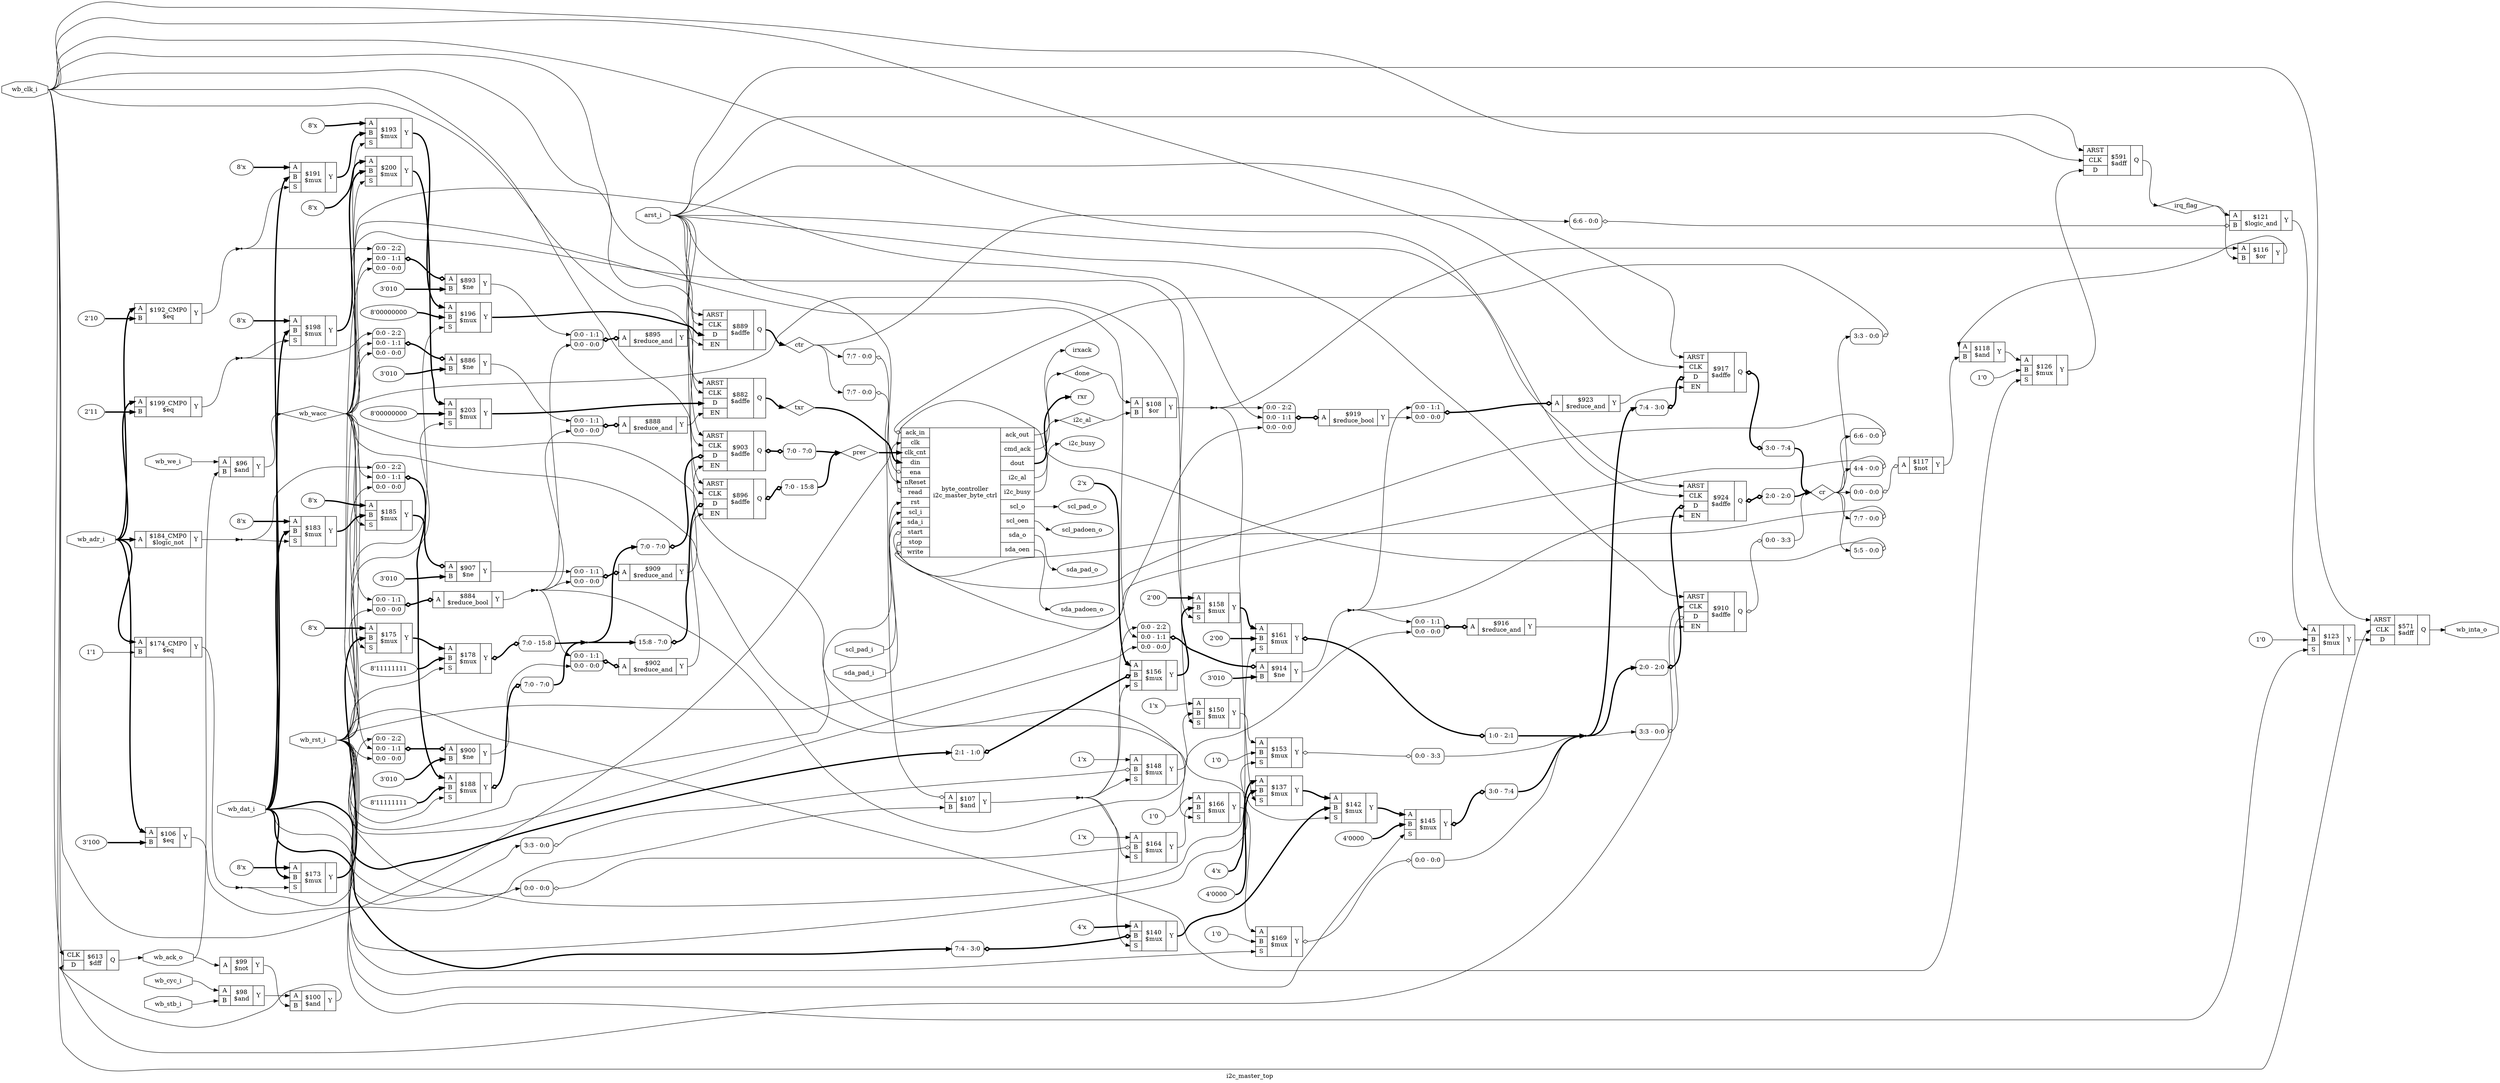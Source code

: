 digraph "i2c_master_top" {
label="i2c_master_top";
rankdir="LR";
remincross=true;
n51 [ shape=octagon, label="arst_i", color="black", fontcolor="black"];
n52 [ shape=diamond, label="cr", color="black", fontcolor="black"];
n53 [ shape=diamond, label="ctr", color="black", fontcolor="black"];
n54 [ shape=diamond, label="done", color="black", fontcolor="black"];
n55 [ shape=diamond, label="i2c_al", color="black", fontcolor="black"];
n56 [ shape=diamond, label="irq_flag", color="black", fontcolor="black"];
n57 [ shape=diamond, label="prer", color="black", fontcolor="black"];
n58 [ shape=octagon, label="scl_pad_i", color="black", fontcolor="black"];
n59 [ shape=octagon, label="sda_pad_i", color="black", fontcolor="black"];
n60 [ shape=diamond, label="txr", color="black", fontcolor="black"];
n61 [ shape=octagon, label="wb_ack_o", color="black", fontcolor="black"];
n62 [ shape=octagon, label="wb_adr_i", color="black", fontcolor="black"];
n63 [ shape=octagon, label="wb_clk_i", color="black", fontcolor="black"];
n64 [ shape=octagon, label="wb_cyc_i", color="black", fontcolor="black"];
n65 [ shape=octagon, label="wb_dat_i", color="black", fontcolor="black"];
n66 [ shape=octagon, label="wb_inta_o", color="black", fontcolor="black"];
n67 [ shape=octagon, label="wb_rst_i", color="black", fontcolor="black"];
n68 [ shape=octagon, label="wb_stb_i", color="black", fontcolor="black"];
n69 [ shape=diamond, label="wb_wacc", color="black", fontcolor="black"];
n70 [ shape=octagon, label="wb_we_i", color="black", fontcolor="black"];
c74 [ shape=record, label="{{<p71> A|<p72> B}|$96\n$and|{<p73> Y}}",  ];
c75 [ shape=record, label="{{<p71> A|<p72> B}|$100\n$and|{<p73> Y}}",  ];
c76 [ shape=record, label="{{<p71> A|<p72> B}|$98\n$and|{<p73> Y}}",  ];
c77 [ shape=record, label="{{<p71> A|<p72> B}|$107\n$and|{<p73> Y}}",  ];
x0 [ shape=record, style=rounded, label="<s0> 7:7 - 0:0 ", color="black", fontcolor="black" ];
x0:e -> c77:p71:w [arrowhead=odiamond, arrowtail=odiamond, dir=both, color="black", fontcolor="black", label=""];
c78 [ shape=record, label="{{<p71> A|<p72> B}|$118\n$and|{<p73> Y}}",  ];
c84 [ shape=record, label="{{<p79> ARST|<p80> CLK|<p81> D|<p82> EN}|$882\n$adffe|{<p83> Q}}",  ];
c85 [ shape=record, label="{{<p79> ARST|<p80> CLK|<p81> D|<p82> EN}|$889\n$adffe|{<p83> Q}}",  ];
c86 [ shape=record, label="{{<p79> ARST|<p80> CLK|<p81> D|<p82> EN}|$896\n$adffe|{<p83> Q}}",  ];
x1 [ shape=record, style=rounded, label="<s0> 15:8 - 7:0 ", color="black", fontcolor="black" ];
x1:e -> c86:p81:w [arrowhead=odiamond, arrowtail=odiamond, dir=both, color="black", fontcolor="black", style="setlinewidth(3)", label=""];
x2 [ shape=record, style=rounded, label="<s0> 7:0 - 15:8 ", color="black", fontcolor="black" ];
c86:p83:e -> x2:w [arrowhead=odiamond, arrowtail=odiamond, dir=both, color="black", fontcolor="black", style="setlinewidth(3)", label=""];
c87 [ shape=record, label="{{<p79> ARST|<p80> CLK|<p81> D|<p82> EN}|$903\n$adffe|{<p83> Q}}",  ];
x3 [ shape=record, style=rounded, label="<s0> 7:0 - 7:0 ", color="black", fontcolor="black" ];
x3:e -> c87:p81:w [arrowhead=odiamond, arrowtail=odiamond, dir=both, color="black", fontcolor="black", style="setlinewidth(3)", label=""];
x4 [ shape=record, style=rounded, label="<s0> 7:0 - 7:0 ", color="black", fontcolor="black" ];
c87:p83:e -> x4:w [arrowhead=odiamond, arrowtail=odiamond, dir=both, color="black", fontcolor="black", style="setlinewidth(3)", label=""];
c88 [ shape=record, label="{{<p79> ARST|<p80> CLK|<p81> D|<p82> EN}|$910\n$adffe|{<p83> Q}}",  ];
x5 [ shape=record, style=rounded, label="<s0> 3:3 - 0:0 ", color="black", fontcolor="black" ];
x5:e -> c88:p81:w [arrowhead=odiamond, arrowtail=odiamond, dir=both, color="black", fontcolor="black", label=""];
x6 [ shape=record, style=rounded, label="<s0> 0:0 - 3:3 ", color="black", fontcolor="black" ];
c88:p83:e -> x6:w [arrowhead=odiamond, arrowtail=odiamond, dir=both, color="black", fontcolor="black", label=""];
c89 [ shape=record, label="{{<p79> ARST|<p80> CLK|<p81> D|<p82> EN}|$917\n$adffe|{<p83> Q}}",  ];
x7 [ shape=record, style=rounded, label="<s0> 7:4 - 3:0 ", color="black", fontcolor="black" ];
x7:e -> c89:p81:w [arrowhead=odiamond, arrowtail=odiamond, dir=both, color="black", fontcolor="black", style="setlinewidth(3)", label=""];
x8 [ shape=record, style=rounded, label="<s0> 3:0 - 7:4 ", color="black", fontcolor="black" ];
c89:p83:e -> x8:w [arrowhead=odiamond, arrowtail=odiamond, dir=both, color="black", fontcolor="black", style="setlinewidth(3)", label=""];
c90 [ shape=record, label="{{<p79> ARST|<p80> CLK|<p81> D|<p82> EN}|$924\n$adffe|{<p83> Q}}",  ];
x9 [ shape=record, style=rounded, label="<s0> 2:0 - 2:0 ", color="black", fontcolor="black" ];
x9:e -> c90:p81:w [arrowhead=odiamond, arrowtail=odiamond, dir=both, color="black", fontcolor="black", style="setlinewidth(3)", label=""];
x10 [ shape=record, style=rounded, label="<s0> 2:0 - 2:0 ", color="black", fontcolor="black" ];
c90:p83:e -> x10:w [arrowhead=odiamond, arrowtail=odiamond, dir=both, color="black", fontcolor="black", style="setlinewidth(3)", label=""];
c91 [ shape=record, label="{{<p71> A}|$884\n$reduce_bool|{<p73> Y}}",  ];
x11 [ shape=record, style=rounded, label="<s1> 0:0 - 1:1 |<s0> 0:0 - 0:0 ", color="black", fontcolor="black" ];
x11:e -> c91:p71:w [arrowhead=odiamond, arrowtail=odiamond, dir=both, color="black", fontcolor="black", style="setlinewidth(3)", label=""];
v13 [ label="3'010" ];
c92 [ shape=record, label="{{<p71> A|<p72> B}|$886\n$ne|{<p73> Y}}",  ];
x12 [ shape=record, style=rounded, label="<s2> 0:0 - 2:2 |<s1> 0:0 - 1:1 |<s0> 0:0 - 0:0 ", color="black", fontcolor="black" ];
x12:e -> c92:p71:w [arrowhead=odiamond, arrowtail=odiamond, dir=both, color="black", fontcolor="black", style="setlinewidth(3)", label=""];
v15 [ label="3'010" ];
c93 [ shape=record, label="{{<p71> A|<p72> B}|$893\n$ne|{<p73> Y}}",  ];
x14 [ shape=record, style=rounded, label="<s2> 0:0 - 2:2 |<s1> 0:0 - 1:1 |<s0> 0:0 - 0:0 ", color="black", fontcolor="black" ];
x14:e -> c93:p71:w [arrowhead=odiamond, arrowtail=odiamond, dir=both, color="black", fontcolor="black", style="setlinewidth(3)", label=""];
v17 [ label="3'010" ];
c94 [ shape=record, label="{{<p71> A|<p72> B}|$900\n$ne|{<p73> Y}}",  ];
x16 [ shape=record, style=rounded, label="<s2> 0:0 - 2:2 |<s1> 0:0 - 1:1 |<s0> 0:0 - 0:0 ", color="black", fontcolor="black" ];
x16:e -> c94:p71:w [arrowhead=odiamond, arrowtail=odiamond, dir=both, color="black", fontcolor="black", style="setlinewidth(3)", label=""];
v19 [ label="3'010" ];
c95 [ shape=record, label="{{<p71> A|<p72> B}|$907\n$ne|{<p73> Y}}",  ];
x18 [ shape=record, style=rounded, label="<s2> 0:0 - 2:2 |<s1> 0:0 - 1:1 |<s0> 0:0 - 0:0 ", color="black", fontcolor="black" ];
x18:e -> c95:p71:w [arrowhead=odiamond, arrowtail=odiamond, dir=both, color="black", fontcolor="black", style="setlinewidth(3)", label=""];
v21 [ label="3'010" ];
c96 [ shape=record, label="{{<p71> A|<p72> B}|$914\n$ne|{<p73> Y}}",  ];
x20 [ shape=record, style=rounded, label="<s2> 0:0 - 2:2 |<s1> 0:0 - 1:1 |<s0> 0:0 - 0:0 ", color="black", fontcolor="black" ];
x20:e -> c96:p71:w [arrowhead=odiamond, arrowtail=odiamond, dir=both, color="black", fontcolor="black", style="setlinewidth(3)", label=""];
c97 [ shape=record, label="{{<p71> A}|$919\n$reduce_bool|{<p73> Y}}",  ];
x22 [ shape=record, style=rounded, label="<s2> 0:0 - 2:2 |<s1> 0:0 - 1:1 |<s0> 0:0 - 0:0 ", color="black", fontcolor="black" ];
x22:e -> c97:p71:w [arrowhead=odiamond, arrowtail=odiamond, dir=both, color="black", fontcolor="black", style="setlinewidth(3)", label=""];
c98 [ shape=record, label="{{<p71> A}|$888\n$reduce_and|{<p73> Y}}",  ];
x23 [ shape=record, style=rounded, label="<s1> 0:0 - 1:1 |<s0> 0:0 - 0:0 ", color="black", fontcolor="black" ];
x23:e -> c98:p71:w [arrowhead=odiamond, arrowtail=odiamond, dir=both, color="black", fontcolor="black", style="setlinewidth(3)", label=""];
c99 [ shape=record, label="{{<p71> A}|$895\n$reduce_and|{<p73> Y}}",  ];
x24 [ shape=record, style=rounded, label="<s1> 0:0 - 1:1 |<s0> 0:0 - 0:0 ", color="black", fontcolor="black" ];
x24:e -> c99:p71:w [arrowhead=odiamond, arrowtail=odiamond, dir=both, color="black", fontcolor="black", style="setlinewidth(3)", label=""];
c100 [ shape=record, label="{{<p71> A}|$902\n$reduce_and|{<p73> Y}}",  ];
x25 [ shape=record, style=rounded, label="<s1> 0:0 - 1:1 |<s0> 0:0 - 0:0 ", color="black", fontcolor="black" ];
x25:e -> c100:p71:w [arrowhead=odiamond, arrowtail=odiamond, dir=both, color="black", fontcolor="black", style="setlinewidth(3)", label=""];
c101 [ shape=record, label="{{<p71> A}|$909\n$reduce_and|{<p73> Y}}",  ];
x26 [ shape=record, style=rounded, label="<s1> 0:0 - 1:1 |<s0> 0:0 - 0:0 ", color="black", fontcolor="black" ];
x26:e -> c101:p71:w [arrowhead=odiamond, arrowtail=odiamond, dir=both, color="black", fontcolor="black", style="setlinewidth(3)", label=""];
c102 [ shape=record, label="{{<p71> A}|$916\n$reduce_and|{<p73> Y}}",  ];
x27 [ shape=record, style=rounded, label="<s1> 0:0 - 1:1 |<s0> 0:0 - 0:0 ", color="black", fontcolor="black" ];
x27:e -> c102:p71:w [arrowhead=odiamond, arrowtail=odiamond, dir=both, color="black", fontcolor="black", style="setlinewidth(3)", label=""];
c103 [ shape=record, label="{{<p71> A}|$923\n$reduce_and|{<p73> Y}}",  ];
x28 [ shape=record, style=rounded, label="<s1> 0:0 - 1:1 |<s0> 0:0 - 0:0 ", color="black", fontcolor="black" ];
x28:e -> c103:p71:w [arrowhead=odiamond, arrowtail=odiamond, dir=both, color="black", fontcolor="black", style="setlinewidth(3)", label=""];
v29 [ label="3'100" ];
c104 [ shape=record, label="{{<p71> A|<p72> B}|$106\n$eq|{<p73> Y}}",  ];
c105 [ shape=record, label="{{<p71> A|<p72> B}|$121\n$logic_and|{<p73> Y}}",  ];
x30 [ shape=record, style=rounded, label="<s0> 6:6 - 0:0 ", color="black", fontcolor="black" ];
x30:e -> c105:p72:w [arrowhead=odiamond, arrowtail=odiamond, dir=both, color="black", fontcolor="black", label=""];
c106 [ shape=record, label="{{<p71> A}|$99\n$not|{<p73> Y}}",  ];
c107 [ shape=record, label="{{<p71> A}|$117\n$not|{<p73> Y}}",  ];
x31 [ shape=record, style=rounded, label="<s0> 0:0 - 0:0 ", color="black", fontcolor="black" ];
x31:e -> c107:p71:w [arrowhead=odiamond, arrowtail=odiamond, dir=both, color="black", fontcolor="black", label=""];
c108 [ shape=record, label="{{<p71> A|<p72> B}|$108\n$or|{<p73> Y}}",  ];
c109 [ shape=record, label="{{<p71> A|<p72> B}|$116\n$or|{<p73> Y}}",  ];
c110 [ shape=record, label="{{<p79> ARST|<p80> CLK|<p81> D}|$571\n$adff|{<p83> Q}}",  ];
c111 [ shape=record, label="{{<p79> ARST|<p80> CLK|<p81> D}|$591\n$adff|{<p83> Q}}",  ];
c112 [ shape=record, label="{{<p80> CLK|<p81> D}|$613\n$dff|{<p83> Q}}",  ];
v32 [ label="1'0" ];
c114 [ shape=record, label="{{<p71> A|<p72> B|<p113> S}|$123\n$mux|{<p73> Y}}",  ];
v33 [ label="1'0" ];
c115 [ shape=record, label="{{<p71> A|<p72> B|<p113> S}|$126\n$mux|{<p73> Y}}",  ];
v34 [ label="4'x" ];
v35 [ label="4'0000" ];
c116 [ shape=record, label="{{<p71> A|<p72> B|<p113> S}|$137\n$mux|{<p73> Y}}",  ];
v36 [ label="4'x" ];
c117 [ shape=record, label="{{<p71> A|<p72> B|<p113> S}|$140\n$mux|{<p73> Y}}",  ];
x37 [ shape=record, style=rounded, label="<s0> 7:4 - 3:0 ", color="black", fontcolor="black" ];
x37:e -> c117:p72:w [arrowhead=odiamond, arrowtail=odiamond, dir=both, color="black", fontcolor="black", style="setlinewidth(3)", label=""];
c118 [ shape=record, label="{{<p71> A|<p72> B|<p113> S}|$142\n$mux|{<p73> Y}}",  ];
v38 [ label="4'0000" ];
c119 [ shape=record, label="{{<p71> A|<p72> B|<p113> S}|$145\n$mux|{<p73> Y}}",  ];
x39 [ shape=record, style=rounded, label="<s0> 3:0 - 7:4 ", color="black", fontcolor="black" ];
c119:p73:e -> x39:w [arrowhead=odiamond, arrowtail=odiamond, dir=both, color="black", fontcolor="black", style="setlinewidth(3)", label=""];
v40 [ label="1'x" ];
c120 [ shape=record, label="{{<p71> A|<p72> B|<p113> S}|$148\n$mux|{<p73> Y}}",  ];
x41 [ shape=record, style=rounded, label="<s0> 3:3 - 0:0 ", color="black", fontcolor="black" ];
x41:e -> c120:p72:w [arrowhead=odiamond, arrowtail=odiamond, dir=both, color="black", fontcolor="black", label=""];
v42 [ label="1'x" ];
c121 [ shape=record, label="{{<p71> A|<p72> B|<p113> S}|$150\n$mux|{<p73> Y}}",  ];
v43 [ label="1'0" ];
c122 [ shape=record, label="{{<p71> A|<p72> B|<p113> S}|$153\n$mux|{<p73> Y}}",  ];
x44 [ shape=record, style=rounded, label="<s0> 0:0 - 3:3 ", color="black", fontcolor="black" ];
c122:p73:e -> x44:w [arrowhead=odiamond, arrowtail=odiamond, dir=both, color="black", fontcolor="black", label=""];
v45 [ label="2'x" ];
c123 [ shape=record, label="{{<p71> A|<p72> B|<p113> S}|$156\n$mux|{<p73> Y}}",  ];
x46 [ shape=record, style=rounded, label="<s0> 2:1 - 1:0 ", color="black", fontcolor="black" ];
x46:e -> c123:p72:w [arrowhead=odiamond, arrowtail=odiamond, dir=both, color="black", fontcolor="black", style="setlinewidth(3)", label=""];
v47 [ label="2'00" ];
c124 [ shape=record, label="{{<p71> A|<p72> B|<p113> S}|$158\n$mux|{<p73> Y}}",  ];
v48 [ label="2'00" ];
c125 [ shape=record, label="{{<p71> A|<p72> B|<p113> S}|$161\n$mux|{<p73> Y}}",  ];
x49 [ shape=record, style=rounded, label="<s0> 1:0 - 2:1 ", color="black", fontcolor="black" ];
c125:p73:e -> x49:w [arrowhead=odiamond, arrowtail=odiamond, dir=both, color="black", fontcolor="black", style="setlinewidth(3)", label=""];
v50 [ label="1'x" ];
c126 [ shape=record, label="{{<p71> A|<p72> B|<p113> S}|$164\n$mux|{<p73> Y}}",  ];
x51 [ shape=record, style=rounded, label="<s0> 0:0 - 0:0 ", color="black", fontcolor="black" ];
x51:e -> c126:p72:w [arrowhead=odiamond, arrowtail=odiamond, dir=both, color="black", fontcolor="black", label=""];
v52 [ label="1'0" ];
c127 [ shape=record, label="{{<p71> A|<p72> B|<p113> S}|$166\n$mux|{<p73> Y}}",  ];
v53 [ label="1'0" ];
c128 [ shape=record, label="{{<p71> A|<p72> B|<p113> S}|$169\n$mux|{<p73> Y}}",  ];
x54 [ shape=record, style=rounded, label="<s0> 0:0 - 0:0 ", color="black", fontcolor="black" ];
c128:p73:e -> x54:w [arrowhead=odiamond, arrowtail=odiamond, dir=both, color="black", fontcolor="black", label=""];
v55 [ label="8'x" ];
c129 [ shape=record, label="{{<p71> A|<p72> B|<p113> S}|$173\n$mux|{<p73> Y}}",  ];
v56 [ label="1'1" ];
c130 [ shape=record, label="{{<p71> A|<p72> B}|$174_CMP0\n$eq|{<p73> Y}}",  ];
v57 [ label="8'x" ];
c131 [ shape=record, label="{{<p71> A|<p72> B|<p113> S}|$175\n$mux|{<p73> Y}}",  ];
v58 [ label="8'11111111" ];
c132 [ shape=record, label="{{<p71> A|<p72> B|<p113> S}|$178\n$mux|{<p73> Y}}",  ];
x59 [ shape=record, style=rounded, label="<s0> 7:0 - 15:8 ", color="black", fontcolor="black" ];
c132:p73:e -> x59:w [arrowhead=odiamond, arrowtail=odiamond, dir=both, color="black", fontcolor="black", style="setlinewidth(3)", label=""];
v60 [ label="8'x" ];
c133 [ shape=record, label="{{<p71> A|<p72> B|<p113> S}|$183\n$mux|{<p73> Y}}",  ];
c134 [ shape=record, label="{{<p71> A}|$184_CMP0\n$logic_not|{<p73> Y}}",  ];
v61 [ label="8'x" ];
c135 [ shape=record, label="{{<p71> A|<p72> B|<p113> S}|$185\n$mux|{<p73> Y}}",  ];
v62 [ label="8'11111111" ];
c136 [ shape=record, label="{{<p71> A|<p72> B|<p113> S}|$188\n$mux|{<p73> Y}}",  ];
x63 [ shape=record, style=rounded, label="<s0> 7:0 - 7:0 ", color="black", fontcolor="black" ];
c136:p73:e -> x63:w [arrowhead=odiamond, arrowtail=odiamond, dir=both, color="black", fontcolor="black", style="setlinewidth(3)", label=""];
v64 [ label="8'x" ];
c137 [ shape=record, label="{{<p71> A|<p72> B|<p113> S}|$191\n$mux|{<p73> Y}}",  ];
v65 [ label="2'10" ];
c138 [ shape=record, label="{{<p71> A|<p72> B}|$192_CMP0\n$eq|{<p73> Y}}",  ];
v66 [ label="8'x" ];
c139 [ shape=record, label="{{<p71> A|<p72> B|<p113> S}|$193\n$mux|{<p73> Y}}",  ];
v67 [ label="8'00000000" ];
c140 [ shape=record, label="{{<p71> A|<p72> B|<p113> S}|$196\n$mux|{<p73> Y}}",  ];
v68 [ label="8'x" ];
c141 [ shape=record, label="{{<p71> A|<p72> B|<p113> S}|$198\n$mux|{<p73> Y}}",  ];
v69 [ label="2'11" ];
c142 [ shape=record, label="{{<p71> A|<p72> B}|$199_CMP0\n$eq|{<p73> Y}}",  ];
v70 [ label="8'x" ];
c143 [ shape=record, label="{{<p71> A|<p72> B|<p113> S}|$200\n$mux|{<p73> Y}}",  ];
v71 [ label="8'00000000" ];
c144 [ shape=record, label="{{<p71> A|<p72> B|<p113> S}|$203\n$mux|{<p73> Y}}",  ];
v73 [ label="irxack" ];
v74 [ label="rxr" ];
v76 [ label="i2c_busy" ];
v78 [ label="scl_pad_o" ];
v79 [ label="scl_padoen_o" ];
v80 [ label="sda_pad_o" ];
v81 [ label="sda_padoen_o" ];
c166 [ shape=record, label="{{<p145> ack_in|<p146> clk|<p147> clk_cnt|<p148> din|<p149> ena|<p150> nReset|<p151> read|<p152> rst|<p153> scl_i|<p154> sda_i|<p155> start|<p156> stop|<p157> write}|byte_controller\ni2c_master_byte_ctrl|{<p158> ack_out|<p159> cmd_ack|<p160> dout|<p55> i2c_al|<p161> i2c_busy|<p162> scl_o|<p163> scl_oen|<p164> sda_o|<p165> sda_oen}}",  ];
x72 [ shape=record, style=rounded, label="<s0> 3:3 - 0:0 ", color="black", fontcolor="black" ];
x72:e -> c166:p145:w [arrowhead=odiamond, arrowtail=odiamond, dir=both, color="black", fontcolor="black", label=""];
x75 [ shape=record, style=rounded, label="<s0> 7:7 - 0:0 ", color="black", fontcolor="black" ];
x75:e -> c166:p149:w [arrowhead=odiamond, arrowtail=odiamond, dir=both, color="black", fontcolor="black", label=""];
x77 [ shape=record, style=rounded, label="<s0> 5:5 - 0:0 ", color="black", fontcolor="black" ];
x77:e -> c166:p151:w [arrowhead=odiamond, arrowtail=odiamond, dir=both, color="black", fontcolor="black", label=""];
x82 [ shape=record, style=rounded, label="<s0> 7:7 - 0:0 ", color="black", fontcolor="black" ];
x82:e -> c166:p155:w [arrowhead=odiamond, arrowtail=odiamond, dir=both, color="black", fontcolor="black", label=""];
x83 [ shape=record, style=rounded, label="<s0> 6:6 - 0:0 ", color="black", fontcolor="black" ];
x83:e -> c166:p156:w [arrowhead=odiamond, arrowtail=odiamond, dir=both, color="black", fontcolor="black", label=""];
x84 [ shape=record, style=rounded, label="<s0> 4:4 - 0:0 ", color="black", fontcolor="black" ];
x84:e -> c166:p157:w [arrowhead=odiamond, arrowtail=odiamond, dir=both, color="black", fontcolor="black", label=""];
n1 [ shape=point ];
x39:s0:e -> n1:w [color="black", fontcolor="black", style="setlinewidth(3)", label=""];
x44:s0:e -> n1:w [color="black", fontcolor="black", label=""];
x49:s0:e -> n1:w [color="black", fontcolor="black", style="setlinewidth(3)", label=""];
x54:s0:e -> n1:w [color="black", fontcolor="black", label=""];
n1:e -> x5:s0:w [color="black", fontcolor="black", label=""];
n1:e -> x7:s0:w [color="black", fontcolor="black", style="setlinewidth(3)", label=""];
n1:e -> x9:s0:w [color="black", fontcolor="black", style="setlinewidth(3)", label=""];
c78:p73:e -> c115:p71:w [color="black", fontcolor="black", label=""];
n11 [ shape=point ];
c91:p73:e -> n11:w [color="black", fontcolor="black", label=""];
n11:e -> x23:s0:w [color="black", fontcolor="black", label=""];
n11:e -> x24:s0:w [color="black", fontcolor="black", label=""];
n11:e -> x25:s1:w [color="black", fontcolor="black", label=""];
n11:e -> x26:s0:w [color="black", fontcolor="black", label=""];
n11:e -> x27:s0:w [color="black", fontcolor="black", label=""];
c92:p73:e -> x23:s1:w [color="black", fontcolor="black", label=""];
c93:p73:e -> x24:s1:w [color="black", fontcolor="black", label=""];
c94:p73:e -> x25:s0:w [color="black", fontcolor="black", label=""];
c95:p73:e -> x26:s1:w [color="black", fontcolor="black", label=""];
n16 [ shape=point ];
c96:p73:e -> n16:w [color="black", fontcolor="black", label=""];
n16:e -> c90:p82:w [color="black", fontcolor="black", label=""];
n16:e -> x27:s1:w [color="black", fontcolor="black", label=""];
n16:e -> x28:s1:w [color="black", fontcolor="black", label=""];
c97:p73:e -> x28:s0:w [color="black", fontcolor="black", label=""];
c98:p73:e -> c84:p82:w [color="black", fontcolor="black", label=""];
c99:p73:e -> c85:p82:w [color="black", fontcolor="black", label=""];
c140:p73:e -> c85:p81:w [color="black", fontcolor="black", style="setlinewidth(3)", label=""];
c100:p73:e -> c86:p82:w [color="black", fontcolor="black", label=""];
c101:p73:e -> c87:p82:w [color="black", fontcolor="black", label=""];
c102:p73:e -> c88:p82:w [color="black", fontcolor="black", label=""];
c103:p73:e -> c89:p82:w [color="black", fontcolor="black", label=""];
c104:p73:e -> c77:p72:w [color="black", fontcolor="black", label=""];
c105:p73:e -> c114:p71:w [color="black", fontcolor="black", label=""];
c106:p73:e -> c75:p72:w [color="black", fontcolor="black", label=""];
c107:p73:e -> c78:p72:w [color="black", fontcolor="black", label=""];
n28 [ shape=point ];
c108:p73:e -> n28:w [color="black", fontcolor="black", label=""];
n28:e -> c109:p71:w [color="black", fontcolor="black", label=""];
n28:e -> c116:p113:w [color="black", fontcolor="black", label=""];
n28:e -> x22:s2:w [color="black", fontcolor="black", label=""];
c109:p73:e -> c78:p71:w [color="black", fontcolor="black", label=""];
c115:p73:e -> c111:p81:w [color="black", fontcolor="black", label=""];
c116:p73:e -> c118:p71:w [color="black", fontcolor="black", style="setlinewidth(3)", label=""];
c117:p73:e -> c118:p72:w [color="black", fontcolor="black", style="setlinewidth(3)", label=""];
c118:p73:e -> c119:p71:w [color="black", fontcolor="black", style="setlinewidth(3)", label=""];
c120:p73:e -> c121:p72:w [color="black", fontcolor="black", label=""];
c121:p73:e -> c122:p71:w [color="black", fontcolor="black", label=""];
c123:p73:e -> c124:p72:w [color="black", fontcolor="black", style="setlinewidth(3)", label=""];
c124:p73:e -> c125:p71:w [color="black", fontcolor="black", style="setlinewidth(3)", label=""];
c126:p73:e -> c127:p72:w [color="black", fontcolor="black", label=""];
c127:p73:e -> c128:p71:w [color="black", fontcolor="black", label=""];
c129:p73:e -> c131:p72:w [color="black", fontcolor="black", style="setlinewidth(3)", label=""];
n4 [ shape=point ];
x59:s0:e -> n4:w [color="black", fontcolor="black", style="setlinewidth(3)", label=""];
x63:s0:e -> n4:w [color="black", fontcolor="black", style="setlinewidth(3)", label=""];
n4:e -> x1:s0:w [color="black", fontcolor="black", style="setlinewidth(3)", label=""];
n4:e -> x3:s0:w [color="black", fontcolor="black", style="setlinewidth(3)", label=""];
n40 [ shape=point ];
c130:p73:e -> n40:w [color="black", fontcolor="black", label=""];
n40:e -> c129:p113:w [color="black", fontcolor="black", label=""];
n40:e -> x16:s2:w [color="black", fontcolor="black", label=""];
c131:p73:e -> c132:p71:w [color="black", fontcolor="black", style="setlinewidth(3)", label=""];
c133:p73:e -> c135:p72:w [color="black", fontcolor="black", style="setlinewidth(3)", label=""];
n43 [ shape=point ];
c134:p73:e -> n43:w [color="black", fontcolor="black", label=""];
n43:e -> c133:p113:w [color="black", fontcolor="black", label=""];
n43:e -> x18:s2:w [color="black", fontcolor="black", label=""];
c135:p73:e -> c136:p71:w [color="black", fontcolor="black", style="setlinewidth(3)", label=""];
c137:p73:e -> c139:p72:w [color="black", fontcolor="black", style="setlinewidth(3)", label=""];
n46 [ shape=point ];
c138:p73:e -> n46:w [color="black", fontcolor="black", label=""];
n46:e -> c137:p113:w [color="black", fontcolor="black", label=""];
n46:e -> x14:s2:w [color="black", fontcolor="black", label=""];
c139:p73:e -> c140:p71:w [color="black", fontcolor="black", style="setlinewidth(3)", label=""];
c141:p73:e -> c143:p72:w [color="black", fontcolor="black", style="setlinewidth(3)", label=""];
n49 [ shape=point ];
c142:p73:e -> n49:w [color="black", fontcolor="black", label=""];
n49:e -> c141:p113:w [color="black", fontcolor="black", label=""];
n49:e -> x12:s2:w [color="black", fontcolor="black", label=""];
c144:p73:e -> c84:p81:w [color="black", fontcolor="black", style="setlinewidth(3)", label=""];
c143:p73:e -> c144:p71:w [color="black", fontcolor="black", style="setlinewidth(3)", label=""];
n51:e -> c110:p79:w [color="black", fontcolor="black", label=""];
n51:e -> c111:p79:w [color="black", fontcolor="black", label=""];
n51:e -> c166:p150:w [color="black", fontcolor="black", label=""];
n51:e -> c84:p79:w [color="black", fontcolor="black", label=""];
n51:e -> c85:p79:w [color="black", fontcolor="black", label=""];
n51:e -> c86:p79:w [color="black", fontcolor="black", label=""];
n51:e -> c87:p79:w [color="black", fontcolor="black", label=""];
n51:e -> c88:p79:w [color="black", fontcolor="black", label=""];
n51:e -> c89:p79:w [color="black", fontcolor="black", label=""];
n51:e -> c90:p79:w [color="black", fontcolor="black", label=""];
x10:s0:e -> n52:w [color="black", fontcolor="black", style="setlinewidth(3)", label=""];
x6:s0:e -> n52:w [color="black", fontcolor="black", label=""];
x8:s0:e -> n52:w [color="black", fontcolor="black", style="setlinewidth(3)", label=""];
n52:e -> x31:s0:w [color="black", fontcolor="black", label=""];
n52:e -> x72:s0:w [color="black", fontcolor="black", label=""];
n52:e -> x77:s0:w [color="black", fontcolor="black", label=""];
n52:e -> x82:s0:w [color="black", fontcolor="black", label=""];
n52:e -> x83:s0:w [color="black", fontcolor="black", label=""];
n52:e -> x84:s0:w [color="black", fontcolor="black", label=""];
c85:p83:e -> n53:w [color="black", fontcolor="black", style="setlinewidth(3)", label=""];
n53:e -> x0:s0:w [color="black", fontcolor="black", label=""];
n53:e -> x30:s0:w [color="black", fontcolor="black", label=""];
n53:e -> x75:s0:w [color="black", fontcolor="black", label=""];
c166:p159:e -> n54:w [color="black", fontcolor="black", label=""];
n54:e -> c108:p71:w [color="black", fontcolor="black", label=""];
c166:p55:e -> n55:w [color="black", fontcolor="black", label=""];
n55:e -> c108:p72:w [color="black", fontcolor="black", label=""];
c111:p83:e -> n56:w [color="black", fontcolor="black", label=""];
n56:e -> c105:p71:w [color="black", fontcolor="black", label=""];
n56:e -> c109:p72:w [color="black", fontcolor="black", label=""];
x2:s0:e -> n57:w [color="black", fontcolor="black", style="setlinewidth(3)", label=""];
x4:s0:e -> n57:w [color="black", fontcolor="black", style="setlinewidth(3)", label=""];
n57:e -> c166:p147:w [color="black", fontcolor="black", style="setlinewidth(3)", label=""];
n58:e -> c166:p153:w [color="black", fontcolor="black", label=""];
n59:e -> c166:p154:w [color="black", fontcolor="black", label=""];
c75:p73:e -> c112:p81:w [color="black", fontcolor="black", label=""];
c84:p83:e -> n60:w [color="black", fontcolor="black", style="setlinewidth(3)", label=""];
n60:e -> c166:p148:w [color="black", fontcolor="black", style="setlinewidth(3)", label=""];
c112:p83:e -> n61:w [color="black", fontcolor="black", label=""];
n61:e -> c106:p71:w [color="black", fontcolor="black", label=""];
n61:e -> c74:p72:w [color="black", fontcolor="black", label=""];
n62:e -> c104:p71:w [color="black", fontcolor="black", style="setlinewidth(3)", label=""];
n62:e -> c130:p71:w [color="black", fontcolor="black", style="setlinewidth(3)", label=""];
n62:e -> c134:p71:w [color="black", fontcolor="black", style="setlinewidth(3)", label=""];
n62:e -> c138:p71:w [color="black", fontcolor="black", style="setlinewidth(3)", label=""];
n62:e -> c142:p71:w [color="black", fontcolor="black", style="setlinewidth(3)", label=""];
n63:e -> c110:p80:w [color="black", fontcolor="black", label=""];
n63:e -> c111:p80:w [color="black", fontcolor="black", label=""];
n63:e -> c112:p80:w [color="black", fontcolor="black", label=""];
n63:e -> c166:p146:w [color="black", fontcolor="black", label=""];
n63:e -> c84:p80:w [color="black", fontcolor="black", label=""];
n63:e -> c85:p80:w [color="black", fontcolor="black", label=""];
n63:e -> c86:p80:w [color="black", fontcolor="black", label=""];
n63:e -> c87:p80:w [color="black", fontcolor="black", label=""];
n63:e -> c88:p80:w [color="black", fontcolor="black", label=""];
n63:e -> c89:p80:w [color="black", fontcolor="black", label=""];
n63:e -> c90:p80:w [color="black", fontcolor="black", label=""];
n64:e -> c76:p71:w [color="black", fontcolor="black", label=""];
n65:e -> c129:p72:w [color="black", fontcolor="black", style="setlinewidth(3)", label=""];
n65:e -> c133:p72:w [color="black", fontcolor="black", style="setlinewidth(3)", label=""];
n65:e -> c137:p72:w [color="black", fontcolor="black", style="setlinewidth(3)", label=""];
n65:e -> c141:p72:w [color="black", fontcolor="black", style="setlinewidth(3)", label=""];
n65:e -> x37:s0:w [color="black", fontcolor="black", style="setlinewidth(3)", label=""];
n65:e -> x41:s0:w [color="black", fontcolor="black", label=""];
n65:e -> x46:s0:w [color="black", fontcolor="black", style="setlinewidth(3)", label=""];
n65:e -> x51:s0:w [color="black", fontcolor="black", label=""];
c110:p83:e -> n66:w [color="black", fontcolor="black", label=""];
n67:e -> c114:p113:w [color="black", fontcolor="black", label=""];
n67:e -> c115:p113:w [color="black", fontcolor="black", label=""];
n67:e -> c119:p113:w [color="black", fontcolor="black", label=""];
n67:e -> c122:p113:w [color="black", fontcolor="black", label=""];
n67:e -> c125:p113:w [color="black", fontcolor="black", label=""];
n67:e -> c128:p113:w [color="black", fontcolor="black", label=""];
n67:e -> c132:p113:w [color="black", fontcolor="black", label=""];
n67:e -> c136:p113:w [color="black", fontcolor="black", label=""];
n67:e -> c140:p113:w [color="black", fontcolor="black", label=""];
n67:e -> c144:p113:w [color="black", fontcolor="black", label=""];
n67:e -> c166:p152:w [color="black", fontcolor="black", label=""];
n67:e -> x11:s0:w [color="black", fontcolor="black", label=""];
n67:e -> x12:s0:w [color="black", fontcolor="black", label=""];
n67:e -> x14:s0:w [color="black", fontcolor="black", label=""];
n67:e -> x16:s0:w [color="black", fontcolor="black", label=""];
n67:e -> x18:s0:w [color="black", fontcolor="black", label=""];
n67:e -> x20:s0:w [color="black", fontcolor="black", label=""];
n67:e -> x22:s0:w [color="black", fontcolor="black", label=""];
n68:e -> c76:p72:w [color="black", fontcolor="black", label=""];
c74:p73:e -> n69:w [color="black", fontcolor="black", label=""];
n69:e -> c118:p113:w [color="black", fontcolor="black", label=""];
n69:e -> c121:p113:w [color="black", fontcolor="black", label=""];
n69:e -> c124:p113:w [color="black", fontcolor="black", label=""];
n69:e -> c127:p113:w [color="black", fontcolor="black", label=""];
n69:e -> c131:p113:w [color="black", fontcolor="black", label=""];
n69:e -> c135:p113:w [color="black", fontcolor="black", label=""];
n69:e -> c139:p113:w [color="black", fontcolor="black", label=""];
n69:e -> c143:p113:w [color="black", fontcolor="black", label=""];
n69:e -> x11:s1:w [color="black", fontcolor="black", label=""];
n69:e -> x12:s1:w [color="black", fontcolor="black", label=""];
n69:e -> x14:s1:w [color="black", fontcolor="black", label=""];
n69:e -> x16:s1:w [color="black", fontcolor="black", label=""];
n69:e -> x18:s1:w [color="black", fontcolor="black", label=""];
n69:e -> x20:s1:w [color="black", fontcolor="black", label=""];
n69:e -> x22:s1:w [color="black", fontcolor="black", label=""];
c114:p73:e -> c110:p81:w [color="black", fontcolor="black", label=""];
n70:e -> c74:p71:w [color="black", fontcolor="black", label=""];
c76:p73:e -> c75:p71:w [color="black", fontcolor="black", label=""];
n9 [ shape=point ];
c77:p73:e -> n9:w [color="black", fontcolor="black", label=""];
n9:e -> c117:p113:w [color="black", fontcolor="black", label=""];
n9:e -> c120:p113:w [color="black", fontcolor="black", label=""];
n9:e -> c123:p113:w [color="black", fontcolor="black", label=""];
n9:e -> c126:p113:w [color="black", fontcolor="black", label=""];
n9:e -> x20:s2:w [color="black", fontcolor="black", label=""];
v13:e -> c92:p72:w [color="black", fontcolor="black", style="setlinewidth(3)", label=""];
v15:e -> c93:p72:w [color="black", fontcolor="black", style="setlinewidth(3)", label=""];
v17:e -> c94:p72:w [color="black", fontcolor="black", style="setlinewidth(3)", label=""];
v19:e -> c95:p72:w [color="black", fontcolor="black", style="setlinewidth(3)", label=""];
v21:e -> c96:p72:w [color="black", fontcolor="black", style="setlinewidth(3)", label=""];
v29:e -> c104:p72:w [color="black", fontcolor="black", style="setlinewidth(3)", label=""];
v32:e -> c114:p72:w [color="black", fontcolor="black", label=""];
v33:e -> c115:p72:w [color="black", fontcolor="black", label=""];
v34:e -> c116:p71:w [color="black", fontcolor="black", style="setlinewidth(3)", label=""];
v35:e -> c116:p72:w [color="black", fontcolor="black", style="setlinewidth(3)", label=""];
v36:e -> c117:p71:w [color="black", fontcolor="black", style="setlinewidth(3)", label=""];
v38:e -> c119:p72:w [color="black", fontcolor="black", style="setlinewidth(3)", label=""];
v40:e -> c120:p71:w [color="black", fontcolor="black", label=""];
v42:e -> c121:p71:w [color="black", fontcolor="black", label=""];
v43:e -> c122:p72:w [color="black", fontcolor="black", label=""];
v45:e -> c123:p71:w [color="black", fontcolor="black", style="setlinewidth(3)", label=""];
v47:e -> c124:p71:w [color="black", fontcolor="black", style="setlinewidth(3)", label=""];
v48:e -> c125:p72:w [color="black", fontcolor="black", style="setlinewidth(3)", label=""];
v50:e -> c126:p71:w [color="black", fontcolor="black", label=""];
v52:e -> c127:p71:w [color="black", fontcolor="black", label=""];
v53:e -> c128:p72:w [color="black", fontcolor="black", label=""];
v55:e -> c129:p71:w [color="black", fontcolor="black", style="setlinewidth(3)", label=""];
v56:e -> c130:p72:w [color="black", fontcolor="black", label=""];
v57:e -> c131:p71:w [color="black", fontcolor="black", style="setlinewidth(3)", label=""];
v58:e -> c132:p72:w [color="black", fontcolor="black", style="setlinewidth(3)", label=""];
v60:e -> c133:p71:w [color="black", fontcolor="black", style="setlinewidth(3)", label=""];
v61:e -> c135:p71:w [color="black", fontcolor="black", style="setlinewidth(3)", label=""];
v62:e -> c136:p72:w [color="black", fontcolor="black", style="setlinewidth(3)", label=""];
v64:e -> c137:p71:w [color="black", fontcolor="black", style="setlinewidth(3)", label=""];
v65:e -> c138:p72:w [color="black", fontcolor="black", style="setlinewidth(3)", label=""];
v66:e -> c139:p71:w [color="black", fontcolor="black", style="setlinewidth(3)", label=""];
v67:e -> c140:p72:w [color="black", fontcolor="black", style="setlinewidth(3)", label=""];
v68:e -> c141:p71:w [color="black", fontcolor="black", style="setlinewidth(3)", label=""];
v69:e -> c142:p72:w [color="black", fontcolor="black", style="setlinewidth(3)", label=""];
v70:e -> c143:p71:w [color="black", fontcolor="black", style="setlinewidth(3)", label=""];
v71:e -> c144:p72:w [color="black", fontcolor="black", style="setlinewidth(3)", label=""];
c166:p158:e -> v73:w [color="black", fontcolor="black", label=""];
c166:p160:e -> v74:w [color="black", fontcolor="black", style="setlinewidth(3)", label=""];
c166:p161:e -> v76:w [color="black", fontcolor="black", label=""];
c166:p162:e -> v78:w [color="black", fontcolor="black", label=""];
c166:p163:e -> v79:w [color="black", fontcolor="black", label=""];
c166:p164:e -> v80:w [color="black", fontcolor="black", label=""];
c166:p165:e -> v81:w [color="black", fontcolor="black", label=""];
}
